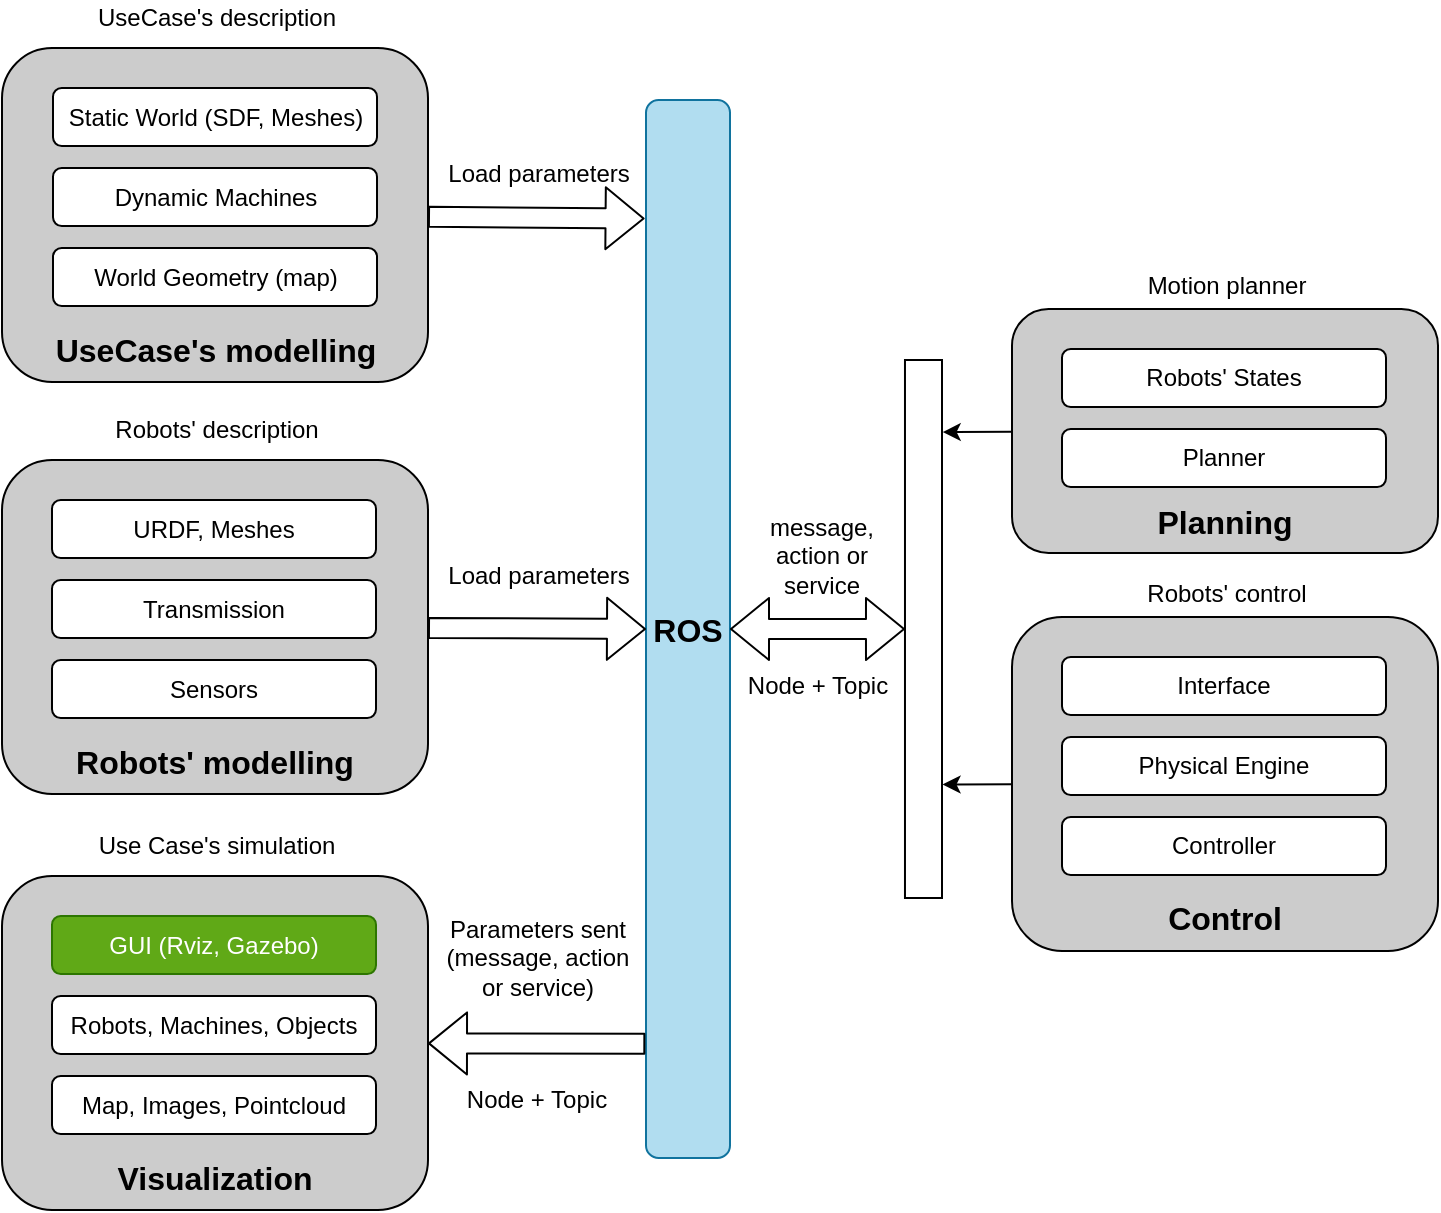 <mxfile version="13.6.5" type="google"><diagram id="Z55tGA0E6sKV7I6CMUJh" name="Page-1"><mxGraphModel dx="1129" dy="672" grid="0" gridSize="10" guides="1" tooltips="1" connect="1" arrows="1" fold="1" page="1" pageScale="1" pageWidth="1000" pageHeight="700" math="0" shadow="0"><root><mxCell id="0"/><mxCell id="1" parent="0"/><mxCell id="mLFVEW_OedMAeG0_0PAD-4" value="" style="rounded=1;whiteSpace=wrap;html=1;fillColor=#CCCCCC;" parent="1" vertex="1"><mxGeometry x="149" y="278" width="213" height="167" as="geometry"/></mxCell><mxCell id="mLFVEW_OedMAeG0_0PAD-1" value="URDF, Meshes" style="rounded=1;whiteSpace=wrap;html=1;" parent="1" vertex="1"><mxGeometry x="174" y="298" width="162" height="29" as="geometry"/></mxCell><mxCell id="mLFVEW_OedMAeG0_0PAD-2" value="Transmission" style="rounded=1;whiteSpace=wrap;html=1;" parent="1" vertex="1"><mxGeometry x="174" y="338" width="162" height="29" as="geometry"/></mxCell><mxCell id="mLFVEW_OedMAeG0_0PAD-3" value="Sensors" style="rounded=1;whiteSpace=wrap;html=1;" parent="1" vertex="1"><mxGeometry x="174" y="378" width="162" height="29" as="geometry"/></mxCell><mxCell id="mLFVEW_OedMAeG0_0PAD-5" value="&lt;b&gt;&lt;font style=&quot;font-size: 16px&quot;&gt;Robots' modelling&lt;/font&gt;&lt;/b&gt;" style="text;html=1;strokeColor=none;fillColor=none;align=center;verticalAlign=middle;whiteSpace=wrap;rounded=0;" parent="1" vertex="1"><mxGeometry x="182" y="416" width="147" height="25" as="geometry"/></mxCell><mxCell id="mLFVEW_OedMAeG0_0PAD-7" value="" style="rounded=1;whiteSpace=wrap;html=1;fillColor=#CCCCCC;" parent="1" vertex="1"><mxGeometry x="149" y="72" width="213" height="167" as="geometry"/></mxCell><mxCell id="mLFVEW_OedMAeG0_0PAD-8" value="Static World (SDF, Meshes)" style="rounded=1;whiteSpace=wrap;html=1;" parent="1" vertex="1"><mxGeometry x="174.5" y="92" width="162" height="29" as="geometry"/></mxCell><mxCell id="mLFVEW_OedMAeG0_0PAD-9" value="Dynamic Machines" style="rounded=1;whiteSpace=wrap;html=1;" parent="1" vertex="1"><mxGeometry x="174.5" y="132" width="162" height="29" as="geometry"/></mxCell><mxCell id="mLFVEW_OedMAeG0_0PAD-10" value="World Geometry (map)" style="rounded=1;whiteSpace=wrap;html=1;" parent="1" vertex="1"><mxGeometry x="174.5" y="172" width="162" height="29" as="geometry"/></mxCell><mxCell id="mLFVEW_OedMAeG0_0PAD-11" value="&lt;b&gt;&lt;font style=&quot;font-size: 16px&quot;&gt;UseCase's modelling&lt;/font&gt;&lt;/b&gt;" style="text;html=1;strokeColor=none;fillColor=none;align=center;verticalAlign=middle;whiteSpace=wrap;rounded=0;" parent="1" vertex="1"><mxGeometry x="171" y="210" width="170" height="25" as="geometry"/></mxCell><mxCell id="mLFVEW_OedMAeG0_0PAD-12" value="Robots' description" style="text;html=1;align=center;verticalAlign=middle;resizable=0;points=[];autosize=1;" parent="1" vertex="1"><mxGeometry x="199.5" y="254" width="112" height="18" as="geometry"/></mxCell><mxCell id="mLFVEW_OedMAeG0_0PAD-13" value="" style="rounded=1;whiteSpace=wrap;html=1;fillColor=#CCCCCC;" parent="1" vertex="1"><mxGeometry x="654" y="202.5" width="213" height="122" as="geometry"/></mxCell><mxCell id="mLFVEW_OedMAeG0_0PAD-14" value="Robots' States" style="rounded=1;whiteSpace=wrap;html=1;" parent="1" vertex="1"><mxGeometry x="679" y="222.5" width="162" height="29" as="geometry"/></mxCell><mxCell id="mLFVEW_OedMAeG0_0PAD-15" value="Planner" style="rounded=1;whiteSpace=wrap;html=1;" parent="1" vertex="1"><mxGeometry x="679" y="262.5" width="162" height="29" as="geometry"/></mxCell><mxCell id="mLFVEW_OedMAeG0_0PAD-17" value="&lt;b&gt;&lt;font style=&quot;font-size: 16px&quot;&gt;Planning&lt;/font&gt;&lt;/b&gt;" style="text;html=1;strokeColor=none;fillColor=none;align=center;verticalAlign=middle;whiteSpace=wrap;rounded=0;" parent="1" vertex="1"><mxGeometry x="694" y="296.5" width="133" height="25" as="geometry"/></mxCell><mxCell id="mLFVEW_OedMAeG0_0PAD-18" value="" style="rounded=1;whiteSpace=wrap;html=1;fillColor=#CCCCCC;" parent="1" vertex="1"><mxGeometry x="654" y="356.5" width="213" height="167" as="geometry"/></mxCell><mxCell id="mLFVEW_OedMAeG0_0PAD-19" value="Interface" style="rounded=1;whiteSpace=wrap;html=1;" parent="1" vertex="1"><mxGeometry x="679" y="376.5" width="162" height="29" as="geometry"/></mxCell><mxCell id="mLFVEW_OedMAeG0_0PAD-20" value="Physical Engine" style="rounded=1;whiteSpace=wrap;html=1;" parent="1" vertex="1"><mxGeometry x="679" y="416.5" width="162" height="29" as="geometry"/></mxCell><mxCell id="mLFVEW_OedMAeG0_0PAD-21" value="Controller" style="rounded=1;whiteSpace=wrap;html=1;" parent="1" vertex="1"><mxGeometry x="679" y="456.5" width="162" height="29" as="geometry"/></mxCell><mxCell id="mLFVEW_OedMAeG0_0PAD-22" value="&lt;b&gt;&lt;font style=&quot;font-size: 16px&quot;&gt;Control&lt;/font&gt;&lt;/b&gt;" style="text;html=1;strokeColor=none;fillColor=none;align=center;verticalAlign=middle;whiteSpace=wrap;rounded=0;" parent="1" vertex="1"><mxGeometry x="694" y="494.5" width="133" height="25" as="geometry"/></mxCell><mxCell id="mLFVEW_OedMAeG0_0PAD-23" value="UseCase's description" style="text;html=1;align=center;verticalAlign=middle;resizable=0;points=[];autosize=1;" parent="1" vertex="1"><mxGeometry x="191" y="48" width="129" height="18" as="geometry"/></mxCell><mxCell id="mLFVEW_OedMAeG0_0PAD-24" value="Motion planner" style="text;html=1;align=center;verticalAlign=middle;resizable=0;points=[];autosize=1;" parent="1" vertex="1"><mxGeometry x="716" y="181.5" width="89" height="18" as="geometry"/></mxCell><mxCell id="mLFVEW_OedMAeG0_0PAD-25" value="Robots' control" style="text;html=1;align=center;verticalAlign=middle;resizable=0;points=[];autosize=1;" parent="1" vertex="1"><mxGeometry x="716" y="335.5" width="90" height="18" as="geometry"/></mxCell><mxCell id="mLFVEW_OedMAeG0_0PAD-26" value="&lt;b&gt;&lt;font style=&quot;font-size: 16px&quot;&gt;ROS&lt;/font&gt;&lt;/b&gt;" style="rounded=1;whiteSpace=wrap;html=1;fillColor=#b1ddf0;strokeColor=#10739e;" parent="1" vertex="1"><mxGeometry x="471" y="98" width="42" height="529" as="geometry"/></mxCell><mxCell id="mLFVEW_OedMAeG0_0PAD-29" value="" style="rounded=0;whiteSpace=wrap;html=1;fillColor=none;" parent="1" vertex="1"><mxGeometry x="600.49" y="228" width="18.51" height="269" as="geometry"/></mxCell><mxCell id="mLFVEW_OedMAeG0_0PAD-31" value="" style="endArrow=classic;html=1;entryX=1.019;entryY=0.134;entryDx=0;entryDy=0;entryPerimeter=0;" parent="1" source="mLFVEW_OedMAeG0_0PAD-13" target="mLFVEW_OedMAeG0_0PAD-29" edge="1"><mxGeometry width="50" height="50" relative="1" as="geometry"><mxPoint x="699" y="295.752" as="sourcePoint"/><mxPoint x="674.721" y="295.582" as="targetPoint"/></mxGeometry></mxCell><mxCell id="mLFVEW_OedMAeG0_0PAD-32" value="" style="endArrow=classic;html=1;entryX=1.015;entryY=0.789;entryDx=0;entryDy=0;entryPerimeter=0;" parent="1" source="mLFVEW_OedMAeG0_0PAD-18" target="mLFVEW_OedMAeG0_0PAD-29" edge="1"><mxGeometry width="50" height="50" relative="1" as="geometry"><mxPoint x="699" y="655.752" as="sourcePoint"/><mxPoint x="674.721" y="655.582" as="targetPoint"/></mxGeometry></mxCell><mxCell id="mLFVEW_OedMAeG0_0PAD-33" value="" style="shape=flexArrow;endArrow=classic;startArrow=classic;html=1;" parent="1" source="mLFVEW_OedMAeG0_0PAD-26" target="mLFVEW_OedMAeG0_0PAD-29" edge="1"><mxGeometry width="50" height="50" relative="1" as="geometry"><mxPoint x="694" y="551" as="sourcePoint"/><mxPoint x="744" y="501" as="targetPoint"/></mxGeometry></mxCell><mxCell id="mLFVEW_OedMAeG0_0PAD-34" value="Node + Topic" style="text;html=1;strokeColor=none;fillColor=none;align=center;verticalAlign=middle;whiteSpace=wrap;rounded=0;" parent="1" vertex="1"><mxGeometry x="516" y="381" width="82" height="20" as="geometry"/></mxCell><mxCell id="mLFVEW_OedMAeG0_0PAD-35" value="message,&lt;br&gt;action or service" style="text;html=1;strokeColor=none;fillColor=none;align=center;verticalAlign=middle;whiteSpace=wrap;rounded=0;" parent="1" vertex="1"><mxGeometry x="518.49" y="304" width="82" height="44" as="geometry"/></mxCell><mxCell id="mLFVEW_OedMAeG0_0PAD-36" value="" style="rounded=1;whiteSpace=wrap;html=1;fillColor=#CCCCCC;" parent="1" vertex="1"><mxGeometry x="149" y="486" width="213" height="167" as="geometry"/></mxCell><mxCell id="mLFVEW_OedMAeG0_0PAD-37" value="GUI (Rviz, Gazebo)" style="rounded=1;whiteSpace=wrap;html=1;fillColor=#60a917;strokeColor=#2D7600;fontColor=#ffffff;" parent="1" vertex="1"><mxGeometry x="174" y="506" width="162" height="29" as="geometry"/></mxCell><mxCell id="mLFVEW_OedMAeG0_0PAD-38" value="Robots, Machines, Objects" style="rounded=1;whiteSpace=wrap;html=1;" parent="1" vertex="1"><mxGeometry x="174" y="546" width="162" height="29" as="geometry"/></mxCell><mxCell id="mLFVEW_OedMAeG0_0PAD-39" value="Map, Images, Pointcloud" style="rounded=1;whiteSpace=wrap;html=1;" parent="1" vertex="1"><mxGeometry x="174" y="586" width="162" height="29" as="geometry"/></mxCell><mxCell id="mLFVEW_OedMAeG0_0PAD-40" value="&lt;b&gt;&lt;font style=&quot;font-size: 16px&quot;&gt;Visualization&lt;/font&gt;&lt;/b&gt;" style="text;html=1;strokeColor=none;fillColor=none;align=center;verticalAlign=middle;whiteSpace=wrap;rounded=0;" parent="1" vertex="1"><mxGeometry x="201" y="624" width="109" height="25" as="geometry"/></mxCell><mxCell id="mLFVEW_OedMAeG0_0PAD-41" value="Use Case's simulation" style="text;html=1;align=center;verticalAlign=middle;resizable=0;points=[];autosize=1;" parent="1" vertex="1"><mxGeometry x="191.5" y="462" width="128" height="18" as="geometry"/></mxCell><mxCell id="mLFVEW_OedMAeG0_0PAD-46" value="" style="shape=flexArrow;endArrow=classic;html=1;entryX=-0.017;entryY=0.112;entryDx=0;entryDy=0;entryPerimeter=0;" parent="1" source="mLFVEW_OedMAeG0_0PAD-7" target="mLFVEW_OedMAeG0_0PAD-26" edge="1"><mxGeometry width="50" height="50" relative="1" as="geometry"><mxPoint x="425" y="352" as="sourcePoint"/><mxPoint x="467" y="156" as="targetPoint"/></mxGeometry></mxCell><mxCell id="mLFVEW_OedMAeG0_0PAD-47" value="" style="shape=flexArrow;endArrow=classic;html=1;entryX=0;entryY=0.5;entryDx=0;entryDy=0;" parent="1" source="mLFVEW_OedMAeG0_0PAD-4" target="mLFVEW_OedMAeG0_0PAD-26" edge="1"><mxGeometry width="50" height="50" relative="1" as="geometry"><mxPoint x="396.0" y="187.898" as="sourcePoint"/><mxPoint x="466" y="362" as="targetPoint"/></mxGeometry></mxCell><mxCell id="mLFVEW_OedMAeG0_0PAD-49" value="" style="shape=flexArrow;endArrow=classic;html=1;exitX=-0.008;exitY=0.892;exitDx=0;exitDy=0;exitPerimeter=0;" parent="1" source="mLFVEW_OedMAeG0_0PAD-26" target="mLFVEW_OedMAeG0_0PAD-36" edge="1"><mxGeometry width="50" height="50" relative="1" as="geometry"><mxPoint x="465" y="570" as="sourcePoint"/><mxPoint x="563" y="489" as="targetPoint"/></mxGeometry></mxCell><mxCell id="mLFVEW_OedMAeG0_0PAD-50" value="Parameters sent &lt;br&gt;(message, action or&amp;nbsp;service)" style="text;html=1;strokeColor=none;fillColor=none;align=center;verticalAlign=middle;whiteSpace=wrap;rounded=0;" parent="1" vertex="1"><mxGeometry x="369.98" y="490" width="94.02" height="74" as="geometry"/></mxCell><mxCell id="mLFVEW_OedMAeG0_0PAD-51" value="Node + Topic" style="text;html=1;strokeColor=none;fillColor=none;align=center;verticalAlign=middle;whiteSpace=wrap;rounded=0;" parent="1" vertex="1"><mxGeometry x="376.49" y="588" width="81" height="20" as="geometry"/></mxCell><mxCell id="mLFVEW_OedMAeG0_0PAD-52" value="Load parameters" style="text;html=1;align=center;verticalAlign=middle;resizable=0;points=[];autosize=1;" parent="1" vertex="1"><mxGeometry x="366" y="327" width="101" height="18" as="geometry"/></mxCell><mxCell id="mLFVEW_OedMAeG0_0PAD-53" value="Load parameters" style="text;html=1;align=center;verticalAlign=middle;resizable=0;points=[];autosize=1;" parent="1" vertex="1"><mxGeometry x="366.99" y="126" width="101" height="18" as="geometry"/></mxCell></root></mxGraphModel></diagram></mxfile>